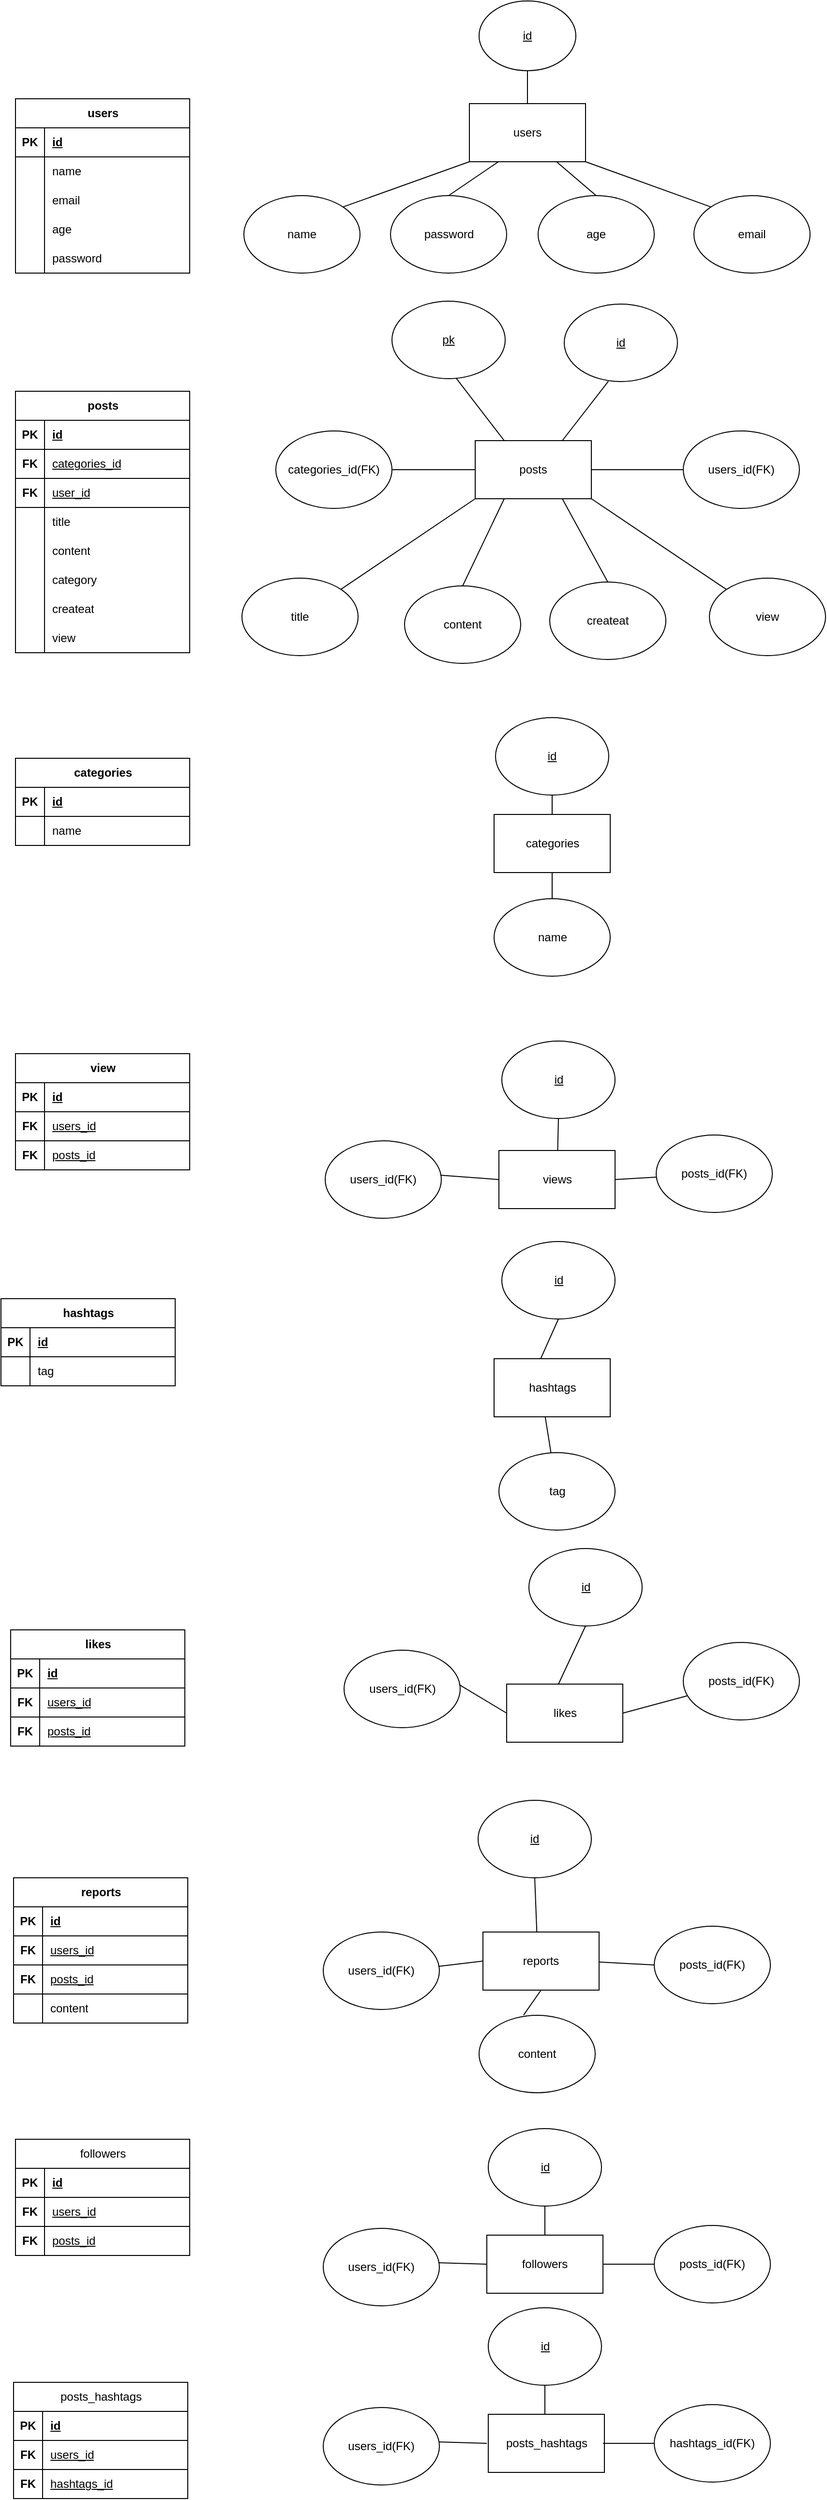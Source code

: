 <mxfile version="28.1.1">
  <diagram name="페이지-1" id="-lG8U1elhh2lPWjS3X7J">
    <mxGraphModel dx="3027" dy="1435" grid="1" gridSize="10" guides="1" tooltips="1" connect="1" arrows="1" fold="1" page="1" pageScale="1" pageWidth="827" pageHeight="1169" math="0" shadow="0">
      <root>
        <mxCell id="0" />
        <mxCell id="1" parent="0" />
        <mxCell id="ju6Y_BsM1qZ0WX_kS476-1" value="users" style="rounded=0;whiteSpace=wrap;html=1;" vertex="1" parent="1">
          <mxGeometry x="1034" y="426" width="120" height="60" as="geometry" />
        </mxCell>
        <mxCell id="ju6Y_BsM1qZ0WX_kS476-2" value="posts" style="rounded=0;whiteSpace=wrap;html=1;" vertex="1" parent="1">
          <mxGeometry x="1040" y="774" width="120" height="60" as="geometry" />
        </mxCell>
        <mxCell id="ju6Y_BsM1qZ0WX_kS476-3" value="categories" style="rounded=0;whiteSpace=wrap;html=1;" vertex="1" parent="1">
          <mxGeometry x="1059.5" y="1160" width="120" height="60" as="geometry" />
        </mxCell>
        <mxCell id="ju6Y_BsM1qZ0WX_kS476-4" value="followers" style="rounded=0;whiteSpace=wrap;html=1;" vertex="1" parent="1">
          <mxGeometry x="1052" y="2627" width="120" height="60" as="geometry" />
        </mxCell>
        <mxCell id="ju6Y_BsM1qZ0WX_kS476-5" value="reports" style="rounded=0;whiteSpace=wrap;html=1;" vertex="1" parent="1">
          <mxGeometry x="1048" y="2314" width="120" height="60" as="geometry" />
        </mxCell>
        <mxCell id="ju6Y_BsM1qZ0WX_kS476-6" value="likes" style="rounded=0;whiteSpace=wrap;html=1;" vertex="1" parent="1">
          <mxGeometry x="1072.5" y="2058" width="120" height="60" as="geometry" />
        </mxCell>
        <mxCell id="ju6Y_BsM1qZ0WX_kS476-7" value="hashtags" style="rounded=0;whiteSpace=wrap;html=1;" vertex="1" parent="1">
          <mxGeometry x="1059.5" y="1722" width="120" height="60" as="geometry" />
        </mxCell>
        <mxCell id="ju6Y_BsM1qZ0WX_kS476-8" value="views" style="rounded=0;whiteSpace=wrap;html=1;" vertex="1" parent="1">
          <mxGeometry x="1064.5" y="1507" width="120" height="60" as="geometry" />
        </mxCell>
        <mxCell id="ju6Y_BsM1qZ0WX_kS476-9" value="email" style="ellipse;whiteSpace=wrap;html=1;" vertex="1" parent="1">
          <mxGeometry x="1266" y="521" width="120" height="80" as="geometry" />
        </mxCell>
        <mxCell id="ju6Y_BsM1qZ0WX_kS476-10" value="password" style="ellipse;whiteSpace=wrap;html=1;" vertex="1" parent="1">
          <mxGeometry x="952.5" y="521" width="120" height="80" as="geometry" />
        </mxCell>
        <mxCell id="ju6Y_BsM1qZ0WX_kS476-11" value="name" style="ellipse;whiteSpace=wrap;html=1;" vertex="1" parent="1">
          <mxGeometry x="801" y="521" width="120" height="80" as="geometry" />
        </mxCell>
        <mxCell id="ju6Y_BsM1qZ0WX_kS476-12" value="age" style="ellipse;whiteSpace=wrap;html=1;" vertex="1" parent="1">
          <mxGeometry x="1105" y="521" width="120" height="80" as="geometry" />
        </mxCell>
        <mxCell id="ju6Y_BsM1qZ0WX_kS476-13" value="id" style="ellipse;whiteSpace=wrap;html=1;align=center;fontStyle=4;" vertex="1" parent="1">
          <mxGeometry x="1044" y="320" width="100" height="72" as="geometry" />
        </mxCell>
        <mxCell id="ju6Y_BsM1qZ0WX_kS476-14" value="" style="endArrow=none;html=1;rounded=0;fontSize=12;startSize=8;endSize=8;curved=1;exitX=0.5;exitY=1;exitDx=0;exitDy=0;entryX=0.5;entryY=0;entryDx=0;entryDy=0;" edge="1" parent="1" source="ju6Y_BsM1qZ0WX_kS476-13" target="ju6Y_BsM1qZ0WX_kS476-1">
          <mxGeometry relative="1" as="geometry">
            <mxPoint x="964" y="677" as="sourcePoint" />
            <mxPoint x="1124" y="677" as="targetPoint" />
          </mxGeometry>
        </mxCell>
        <mxCell id="ju6Y_BsM1qZ0WX_kS476-15" value="" style="endArrow=none;html=1;rounded=0;fontSize=12;startSize=8;endSize=8;curved=1;exitX=0.5;exitY=0;exitDx=0;exitDy=0;entryX=0.25;entryY=1;entryDx=0;entryDy=0;" edge="1" parent="1" source="ju6Y_BsM1qZ0WX_kS476-10" target="ju6Y_BsM1qZ0WX_kS476-1">
          <mxGeometry relative="1" as="geometry">
            <mxPoint x="946" y="662" as="sourcePoint" />
            <mxPoint x="989" y="632" as="targetPoint" />
          </mxGeometry>
        </mxCell>
        <mxCell id="ju6Y_BsM1qZ0WX_kS476-16" value="" style="endArrow=none;html=1;rounded=0;fontSize=12;startSize=8;endSize=8;curved=1;exitX=0.5;exitY=0;exitDx=0;exitDy=0;entryX=0.75;entryY=1;entryDx=0;entryDy=0;" edge="1" parent="1" source="ju6Y_BsM1qZ0WX_kS476-12" target="ju6Y_BsM1qZ0WX_kS476-1">
          <mxGeometry relative="1" as="geometry">
            <mxPoint x="1034" y="714" as="sourcePoint" />
            <mxPoint x="1044" y="662" as="targetPoint" />
          </mxGeometry>
        </mxCell>
        <mxCell id="ju6Y_BsM1qZ0WX_kS476-17" value="" style="endArrow=none;html=1;rounded=0;fontSize=12;startSize=8;endSize=8;curved=1;exitX=0;exitY=0;exitDx=0;exitDy=0;entryX=1;entryY=1;entryDx=0;entryDy=0;" edge="1" parent="1" source="ju6Y_BsM1qZ0WX_kS476-9" target="ju6Y_BsM1qZ0WX_kS476-1">
          <mxGeometry relative="1" as="geometry">
            <mxPoint x="1147" y="694" as="sourcePoint" />
            <mxPoint x="1096" y="662" as="targetPoint" />
          </mxGeometry>
        </mxCell>
        <mxCell id="ju6Y_BsM1qZ0WX_kS476-18" value="" style="endArrow=none;html=1;rounded=0;fontSize=12;startSize=8;endSize=8;curved=1;exitX=1;exitY=0;exitDx=0;exitDy=0;entryX=0;entryY=1;entryDx=0;entryDy=0;" edge="1" parent="1" source="ju6Y_BsM1qZ0WX_kS476-11" target="ju6Y_BsM1qZ0WX_kS476-1">
          <mxGeometry relative="1" as="geometry">
            <mxPoint x="1115" y="572" as="sourcePoint" />
            <mxPoint x="1012" y="498" as="targetPoint" />
          </mxGeometry>
        </mxCell>
        <mxCell id="ju6Y_BsM1qZ0WX_kS476-19" value="users" style="shape=table;startSize=30;container=1;collapsible=1;childLayout=tableLayout;fixedRows=1;rowLines=0;fontStyle=1;align=center;resizeLast=1;html=1;" vertex="1" parent="1">
          <mxGeometry x="565" y="421" width="180" height="180" as="geometry" />
        </mxCell>
        <mxCell id="ju6Y_BsM1qZ0WX_kS476-20" value="" style="shape=tableRow;horizontal=0;startSize=0;swimlaneHead=0;swimlaneBody=0;fillColor=none;collapsible=0;dropTarget=0;points=[[0,0.5],[1,0.5]];portConstraint=eastwest;top=0;left=0;right=0;bottom=1;" vertex="1" parent="ju6Y_BsM1qZ0WX_kS476-19">
          <mxGeometry y="30" width="180" height="30" as="geometry" />
        </mxCell>
        <mxCell id="ju6Y_BsM1qZ0WX_kS476-21" value="PK" style="shape=partialRectangle;connectable=0;fillColor=none;top=0;left=0;bottom=0;right=0;fontStyle=1;overflow=hidden;whiteSpace=wrap;html=1;" vertex="1" parent="ju6Y_BsM1qZ0WX_kS476-20">
          <mxGeometry width="30" height="30" as="geometry">
            <mxRectangle width="30" height="30" as="alternateBounds" />
          </mxGeometry>
        </mxCell>
        <mxCell id="ju6Y_BsM1qZ0WX_kS476-22" value="id" style="shape=partialRectangle;connectable=0;fillColor=none;top=0;left=0;bottom=0;right=0;align=left;spacingLeft=6;fontStyle=5;overflow=hidden;whiteSpace=wrap;html=1;" vertex="1" parent="ju6Y_BsM1qZ0WX_kS476-20">
          <mxGeometry x="30" width="150" height="30" as="geometry">
            <mxRectangle width="150" height="30" as="alternateBounds" />
          </mxGeometry>
        </mxCell>
        <mxCell id="ju6Y_BsM1qZ0WX_kS476-23" value="" style="shape=tableRow;horizontal=0;startSize=0;swimlaneHead=0;swimlaneBody=0;fillColor=none;collapsible=0;dropTarget=0;points=[[0,0.5],[1,0.5]];portConstraint=eastwest;top=0;left=0;right=0;bottom=0;" vertex="1" parent="ju6Y_BsM1qZ0WX_kS476-19">
          <mxGeometry y="60" width="180" height="30" as="geometry" />
        </mxCell>
        <mxCell id="ju6Y_BsM1qZ0WX_kS476-24" value="" style="shape=partialRectangle;connectable=0;fillColor=none;top=0;left=0;bottom=0;right=0;editable=1;overflow=hidden;whiteSpace=wrap;html=1;" vertex="1" parent="ju6Y_BsM1qZ0WX_kS476-23">
          <mxGeometry width="30" height="30" as="geometry">
            <mxRectangle width="30" height="30" as="alternateBounds" />
          </mxGeometry>
        </mxCell>
        <mxCell id="ju6Y_BsM1qZ0WX_kS476-25" value="name" style="shape=partialRectangle;connectable=0;fillColor=none;top=0;left=0;bottom=0;right=0;align=left;spacingLeft=6;overflow=hidden;whiteSpace=wrap;html=1;" vertex="1" parent="ju6Y_BsM1qZ0WX_kS476-23">
          <mxGeometry x="30" width="150" height="30" as="geometry">
            <mxRectangle width="150" height="30" as="alternateBounds" />
          </mxGeometry>
        </mxCell>
        <mxCell id="ju6Y_BsM1qZ0WX_kS476-26" value="" style="shape=tableRow;horizontal=0;startSize=0;swimlaneHead=0;swimlaneBody=0;fillColor=none;collapsible=0;dropTarget=0;points=[[0,0.5],[1,0.5]];portConstraint=eastwest;top=0;left=0;right=0;bottom=0;" vertex="1" parent="ju6Y_BsM1qZ0WX_kS476-19">
          <mxGeometry y="90" width="180" height="30" as="geometry" />
        </mxCell>
        <mxCell id="ju6Y_BsM1qZ0WX_kS476-27" value="" style="shape=partialRectangle;connectable=0;fillColor=none;top=0;left=0;bottom=0;right=0;editable=1;overflow=hidden;whiteSpace=wrap;html=1;" vertex="1" parent="ju6Y_BsM1qZ0WX_kS476-26">
          <mxGeometry width="30" height="30" as="geometry">
            <mxRectangle width="30" height="30" as="alternateBounds" />
          </mxGeometry>
        </mxCell>
        <mxCell id="ju6Y_BsM1qZ0WX_kS476-28" value="email" style="shape=partialRectangle;connectable=0;fillColor=none;top=0;left=0;bottom=0;right=0;align=left;spacingLeft=6;overflow=hidden;whiteSpace=wrap;html=1;" vertex="1" parent="ju6Y_BsM1qZ0WX_kS476-26">
          <mxGeometry x="30" width="150" height="30" as="geometry">
            <mxRectangle width="150" height="30" as="alternateBounds" />
          </mxGeometry>
        </mxCell>
        <mxCell id="ju6Y_BsM1qZ0WX_kS476-29" value="" style="shape=tableRow;horizontal=0;startSize=0;swimlaneHead=0;swimlaneBody=0;fillColor=none;collapsible=0;dropTarget=0;points=[[0,0.5],[1,0.5]];portConstraint=eastwest;top=0;left=0;right=0;bottom=0;" vertex="1" parent="ju6Y_BsM1qZ0WX_kS476-19">
          <mxGeometry y="120" width="180" height="30" as="geometry" />
        </mxCell>
        <mxCell id="ju6Y_BsM1qZ0WX_kS476-30" value="" style="shape=partialRectangle;connectable=0;fillColor=none;top=0;left=0;bottom=0;right=0;editable=1;overflow=hidden;whiteSpace=wrap;html=1;" vertex="1" parent="ju6Y_BsM1qZ0WX_kS476-29">
          <mxGeometry width="30" height="30" as="geometry">
            <mxRectangle width="30" height="30" as="alternateBounds" />
          </mxGeometry>
        </mxCell>
        <mxCell id="ju6Y_BsM1qZ0WX_kS476-31" value="age" style="shape=partialRectangle;connectable=0;fillColor=none;top=0;left=0;bottom=0;right=0;align=left;spacingLeft=6;overflow=hidden;whiteSpace=wrap;html=1;" vertex="1" parent="ju6Y_BsM1qZ0WX_kS476-29">
          <mxGeometry x="30" width="150" height="30" as="geometry">
            <mxRectangle width="150" height="30" as="alternateBounds" />
          </mxGeometry>
        </mxCell>
        <mxCell id="ju6Y_BsM1qZ0WX_kS476-32" value="" style="shape=tableRow;horizontal=0;startSize=0;swimlaneHead=0;swimlaneBody=0;fillColor=none;collapsible=0;dropTarget=0;points=[[0,0.5],[1,0.5]];portConstraint=eastwest;top=0;left=0;right=0;bottom=0;" vertex="1" parent="ju6Y_BsM1qZ0WX_kS476-19">
          <mxGeometry y="150" width="180" height="30" as="geometry" />
        </mxCell>
        <mxCell id="ju6Y_BsM1qZ0WX_kS476-33" value="" style="shape=partialRectangle;connectable=0;fillColor=none;top=0;left=0;bottom=0;right=0;editable=1;overflow=hidden;whiteSpace=wrap;html=1;" vertex="1" parent="ju6Y_BsM1qZ0WX_kS476-32">
          <mxGeometry width="30" height="30" as="geometry">
            <mxRectangle width="30" height="30" as="alternateBounds" />
          </mxGeometry>
        </mxCell>
        <mxCell id="ju6Y_BsM1qZ0WX_kS476-34" value="password" style="shape=partialRectangle;connectable=0;fillColor=none;top=0;left=0;bottom=0;right=0;align=left;spacingLeft=6;overflow=hidden;whiteSpace=wrap;html=1;" vertex="1" parent="ju6Y_BsM1qZ0WX_kS476-32">
          <mxGeometry x="30" width="150" height="30" as="geometry">
            <mxRectangle width="150" height="30" as="alternateBounds" />
          </mxGeometry>
        </mxCell>
        <mxCell id="ju6Y_BsM1qZ0WX_kS476-35" value="categories_id(FK)" style="ellipse;whiteSpace=wrap;html=1;" vertex="1" parent="1">
          <mxGeometry x="834" y="764" width="120" height="80" as="geometry" />
        </mxCell>
        <mxCell id="ju6Y_BsM1qZ0WX_kS476-36" value="users_id(FK)" style="ellipse;whiteSpace=wrap;html=1;" vertex="1" parent="1">
          <mxGeometry x="1255" y="764" width="120" height="80" as="geometry" />
        </mxCell>
        <mxCell id="ju6Y_BsM1qZ0WX_kS476-37" value="view" style="ellipse;whiteSpace=wrap;html=1;" vertex="1" parent="1">
          <mxGeometry x="1282" y="916" width="120" height="80" as="geometry" />
        </mxCell>
        <mxCell id="ju6Y_BsM1qZ0WX_kS476-38" value="createat" style="ellipse;whiteSpace=wrap;html=1;" vertex="1" parent="1">
          <mxGeometry x="1117" y="920" width="120" height="80" as="geometry" />
        </mxCell>
        <mxCell id="ju6Y_BsM1qZ0WX_kS476-39" value="content" style="ellipse;whiteSpace=wrap;html=1;" vertex="1" parent="1">
          <mxGeometry x="967" y="924" width="120" height="80" as="geometry" />
        </mxCell>
        <mxCell id="ju6Y_BsM1qZ0WX_kS476-40" value="title" style="ellipse;whiteSpace=wrap;html=1;" vertex="1" parent="1">
          <mxGeometry x="799" y="916" width="120" height="80" as="geometry" />
        </mxCell>
        <mxCell id="ju6Y_BsM1qZ0WX_kS476-41" value="id" style="ellipse;whiteSpace=wrap;html=1;align=center;fontStyle=4;" vertex="1" parent="1">
          <mxGeometry x="1132" y="633" width="117" height="80" as="geometry" />
        </mxCell>
        <mxCell id="ju6Y_BsM1qZ0WX_kS476-42" value="pk" style="ellipse;whiteSpace=wrap;html=1;align=center;fontStyle=4;" vertex="1" parent="1">
          <mxGeometry x="954" y="630" width="117" height="80" as="geometry" />
        </mxCell>
        <mxCell id="ju6Y_BsM1qZ0WX_kS476-43" value="" style="endArrow=none;html=1;rounded=0;fontSize=12;startSize=8;endSize=8;curved=1;exitX=0.25;exitY=0;exitDx=0;exitDy=0;entryX=0.567;entryY=0.994;entryDx=0;entryDy=0;entryPerimeter=0;" edge="1" parent="1" source="ju6Y_BsM1qZ0WX_kS476-2" target="ju6Y_BsM1qZ0WX_kS476-42">
          <mxGeometry relative="1" as="geometry">
            <mxPoint x="892" y="774" as="sourcePoint" />
            <mxPoint x="1067" y="739" as="targetPoint" />
          </mxGeometry>
        </mxCell>
        <mxCell id="ju6Y_BsM1qZ0WX_kS476-44" value="" style="endArrow=none;html=1;rounded=0;fontSize=12;startSize=8;endSize=8;curved=1;exitX=0.75;exitY=0;exitDx=0;exitDy=0;entryX=0.389;entryY=0.998;entryDx=0;entryDy=0;entryPerimeter=0;" edge="1" parent="1" source="ju6Y_BsM1qZ0WX_kS476-2" target="ju6Y_BsM1qZ0WX_kS476-41">
          <mxGeometry relative="1" as="geometry">
            <mxPoint x="1080" y="784" as="sourcePoint" />
            <mxPoint x="957" y="729" as="targetPoint" />
          </mxGeometry>
        </mxCell>
        <mxCell id="ju6Y_BsM1qZ0WX_kS476-45" value="" style="endArrow=none;html=1;rounded=0;fontSize=12;startSize=8;endSize=8;curved=1;exitX=0;exitY=0.5;exitDx=0;exitDy=0;entryX=1;entryY=0.5;entryDx=0;entryDy=0;" edge="1" parent="1" source="ju6Y_BsM1qZ0WX_kS476-2" target="ju6Y_BsM1qZ0WX_kS476-35">
          <mxGeometry relative="1" as="geometry">
            <mxPoint x="1080" y="784" as="sourcePoint" />
            <mxPoint x="1030" y="720" as="targetPoint" />
          </mxGeometry>
        </mxCell>
        <mxCell id="ju6Y_BsM1qZ0WX_kS476-46" value="" style="endArrow=none;html=1;rounded=0;fontSize=12;startSize=8;endSize=8;curved=1;exitX=0;exitY=0.5;exitDx=0;exitDy=0;entryX=1;entryY=0.5;entryDx=0;entryDy=0;" edge="1" parent="1" source="ju6Y_BsM1qZ0WX_kS476-36" target="ju6Y_BsM1qZ0WX_kS476-2">
          <mxGeometry relative="1" as="geometry">
            <mxPoint x="1050" y="814" as="sourcePoint" />
            <mxPoint x="964" y="819" as="targetPoint" />
          </mxGeometry>
        </mxCell>
        <mxCell id="ju6Y_BsM1qZ0WX_kS476-47" value="" style="endArrow=none;html=1;rounded=0;fontSize=12;startSize=8;endSize=8;curved=1;exitX=0;exitY=0;exitDx=0;exitDy=0;entryX=1;entryY=1;entryDx=0;entryDy=0;" edge="1" parent="1" source="ju6Y_BsM1qZ0WX_kS476-37" target="ju6Y_BsM1qZ0WX_kS476-2">
          <mxGeometry relative="1" as="geometry">
            <mxPoint x="1243" y="869" as="sourcePoint" />
            <mxPoint x="1148" y="869" as="targetPoint" />
          </mxGeometry>
        </mxCell>
        <mxCell id="ju6Y_BsM1qZ0WX_kS476-48" value="" style="endArrow=none;html=1;rounded=0;fontSize=12;startSize=8;endSize=8;curved=1;exitX=0.5;exitY=0;exitDx=0;exitDy=0;entryX=0.75;entryY=1;entryDx=0;entryDy=0;" edge="1" parent="1" source="ju6Y_BsM1qZ0WX_kS476-38" target="ju6Y_BsM1qZ0WX_kS476-2">
          <mxGeometry relative="1" as="geometry">
            <mxPoint x="1226" y="931" as="sourcePoint" />
            <mxPoint x="1100" y="838" as="targetPoint" />
          </mxGeometry>
        </mxCell>
        <mxCell id="ju6Y_BsM1qZ0WX_kS476-49" value="" style="endArrow=none;html=1;rounded=0;fontSize=12;startSize=8;endSize=8;curved=1;exitX=0.5;exitY=0;exitDx=0;exitDy=0;entryX=0.25;entryY=1;entryDx=0;entryDy=0;" edge="1" parent="1" source="ju6Y_BsM1qZ0WX_kS476-39" target="ju6Y_BsM1qZ0WX_kS476-2">
          <mxGeometry relative="1" as="geometry">
            <mxPoint x="1058" y="943" as="sourcePoint" />
            <mxPoint x="1064" y="863" as="targetPoint" />
          </mxGeometry>
        </mxCell>
        <mxCell id="ju6Y_BsM1qZ0WX_kS476-50" value="" style="endArrow=none;html=1;rounded=0;fontSize=12;startSize=8;endSize=8;curved=1;entryX=0;entryY=1;entryDx=0;entryDy=0;" edge="1" parent="1" source="ju6Y_BsM1qZ0WX_kS476-40" target="ju6Y_BsM1qZ0WX_kS476-2">
          <mxGeometry relative="1" as="geometry">
            <mxPoint x="922" y="936" as="sourcePoint" />
            <mxPoint x="1004" y="837" as="targetPoint" />
          </mxGeometry>
        </mxCell>
        <mxCell id="ju6Y_BsM1qZ0WX_kS476-51" value="posts" style="shape=table;startSize=30;container=1;collapsible=1;childLayout=tableLayout;fixedRows=1;rowLines=0;fontStyle=1;align=center;resizeLast=1;html=1;" vertex="1" parent="1">
          <mxGeometry x="565" y="723" width="180" height="270" as="geometry" />
        </mxCell>
        <mxCell id="ju6Y_BsM1qZ0WX_kS476-52" value="" style="shape=tableRow;horizontal=0;startSize=0;swimlaneHead=0;swimlaneBody=0;fillColor=none;collapsible=0;dropTarget=0;points=[[0,0.5],[1,0.5]];portConstraint=eastwest;top=0;left=0;right=0;bottom=1;" vertex="1" parent="ju6Y_BsM1qZ0WX_kS476-51">
          <mxGeometry y="30" width="180" height="30" as="geometry" />
        </mxCell>
        <mxCell id="ju6Y_BsM1qZ0WX_kS476-53" value="PK" style="shape=partialRectangle;connectable=0;fillColor=none;top=0;left=0;bottom=0;right=0;fontStyle=1;overflow=hidden;whiteSpace=wrap;html=1;" vertex="1" parent="ju6Y_BsM1qZ0WX_kS476-52">
          <mxGeometry width="30" height="30" as="geometry">
            <mxRectangle width="30" height="30" as="alternateBounds" />
          </mxGeometry>
        </mxCell>
        <mxCell id="ju6Y_BsM1qZ0WX_kS476-54" value="id" style="shape=partialRectangle;connectable=0;fillColor=none;top=0;left=0;bottom=0;right=0;align=left;spacingLeft=6;fontStyle=5;overflow=hidden;whiteSpace=wrap;html=1;" vertex="1" parent="ju6Y_BsM1qZ0WX_kS476-52">
          <mxGeometry x="30" width="150" height="30" as="geometry">
            <mxRectangle width="150" height="30" as="alternateBounds" />
          </mxGeometry>
        </mxCell>
        <mxCell id="ju6Y_BsM1qZ0WX_kS476-55" value="" style="shape=tableRow;horizontal=0;startSize=0;swimlaneHead=0;swimlaneBody=0;fillColor=none;collapsible=0;dropTarget=0;points=[[0,0.5],[1,0.5]];portConstraint=eastwest;top=0;left=0;right=0;bottom=1;" vertex="1" parent="ju6Y_BsM1qZ0WX_kS476-51">
          <mxGeometry y="60" width="180" height="30" as="geometry" />
        </mxCell>
        <mxCell id="ju6Y_BsM1qZ0WX_kS476-56" value="FK" style="shape=partialRectangle;connectable=0;fillColor=none;top=0;left=0;bottom=0;right=0;fontStyle=1;overflow=hidden;whiteSpace=wrap;html=1;" vertex="1" parent="ju6Y_BsM1qZ0WX_kS476-55">
          <mxGeometry width="30" height="30" as="geometry">
            <mxRectangle width="30" height="30" as="alternateBounds" />
          </mxGeometry>
        </mxCell>
        <mxCell id="ju6Y_BsM1qZ0WX_kS476-57" value="&lt;span style=&quot;font-weight: 400;&quot;&gt;categories_id&lt;/span&gt;" style="shape=partialRectangle;connectable=0;fillColor=none;top=0;left=0;bottom=0;right=0;align=left;spacingLeft=6;fontStyle=5;overflow=hidden;whiteSpace=wrap;html=1;" vertex="1" parent="ju6Y_BsM1qZ0WX_kS476-55">
          <mxGeometry x="30" width="150" height="30" as="geometry">
            <mxRectangle width="150" height="30" as="alternateBounds" />
          </mxGeometry>
        </mxCell>
        <mxCell id="ju6Y_BsM1qZ0WX_kS476-58" value="" style="shape=tableRow;horizontal=0;startSize=0;swimlaneHead=0;swimlaneBody=0;fillColor=none;collapsible=0;dropTarget=0;points=[[0,0.5],[1,0.5]];portConstraint=eastwest;top=0;left=0;right=0;bottom=1;" vertex="1" parent="ju6Y_BsM1qZ0WX_kS476-51">
          <mxGeometry y="90" width="180" height="30" as="geometry" />
        </mxCell>
        <mxCell id="ju6Y_BsM1qZ0WX_kS476-59" value="FK" style="shape=partialRectangle;connectable=0;fillColor=none;top=0;left=0;bottom=0;right=0;fontStyle=1;overflow=hidden;whiteSpace=wrap;html=1;" vertex="1" parent="ju6Y_BsM1qZ0WX_kS476-58">
          <mxGeometry width="30" height="30" as="geometry">
            <mxRectangle width="30" height="30" as="alternateBounds" />
          </mxGeometry>
        </mxCell>
        <mxCell id="ju6Y_BsM1qZ0WX_kS476-60" value="&lt;span style=&quot;font-weight: 400;&quot;&gt;user_id&lt;/span&gt;" style="shape=partialRectangle;connectable=0;fillColor=none;top=0;left=0;bottom=0;right=0;align=left;spacingLeft=6;fontStyle=5;overflow=hidden;whiteSpace=wrap;html=1;" vertex="1" parent="ju6Y_BsM1qZ0WX_kS476-58">
          <mxGeometry x="30" width="150" height="30" as="geometry">
            <mxRectangle width="150" height="30" as="alternateBounds" />
          </mxGeometry>
        </mxCell>
        <mxCell id="ju6Y_BsM1qZ0WX_kS476-61" value="" style="shape=tableRow;horizontal=0;startSize=0;swimlaneHead=0;swimlaneBody=0;fillColor=none;collapsible=0;dropTarget=0;points=[[0,0.5],[1,0.5]];portConstraint=eastwest;top=0;left=0;right=0;bottom=0;" vertex="1" parent="ju6Y_BsM1qZ0WX_kS476-51">
          <mxGeometry y="120" width="180" height="30" as="geometry" />
        </mxCell>
        <mxCell id="ju6Y_BsM1qZ0WX_kS476-62" value="" style="shape=partialRectangle;connectable=0;fillColor=none;top=0;left=0;bottom=0;right=0;editable=1;overflow=hidden;whiteSpace=wrap;html=1;" vertex="1" parent="ju6Y_BsM1qZ0WX_kS476-61">
          <mxGeometry width="30" height="30" as="geometry">
            <mxRectangle width="30" height="30" as="alternateBounds" />
          </mxGeometry>
        </mxCell>
        <mxCell id="ju6Y_BsM1qZ0WX_kS476-63" value="title" style="shape=partialRectangle;connectable=0;fillColor=none;top=0;left=0;bottom=0;right=0;align=left;spacingLeft=6;overflow=hidden;whiteSpace=wrap;html=1;" vertex="1" parent="ju6Y_BsM1qZ0WX_kS476-61">
          <mxGeometry x="30" width="150" height="30" as="geometry">
            <mxRectangle width="150" height="30" as="alternateBounds" />
          </mxGeometry>
        </mxCell>
        <mxCell id="ju6Y_BsM1qZ0WX_kS476-64" value="" style="shape=tableRow;horizontal=0;startSize=0;swimlaneHead=0;swimlaneBody=0;fillColor=none;collapsible=0;dropTarget=0;points=[[0,0.5],[1,0.5]];portConstraint=eastwest;top=0;left=0;right=0;bottom=0;" vertex="1" parent="ju6Y_BsM1qZ0WX_kS476-51">
          <mxGeometry y="150" width="180" height="30" as="geometry" />
        </mxCell>
        <mxCell id="ju6Y_BsM1qZ0WX_kS476-65" value="" style="shape=partialRectangle;connectable=0;fillColor=none;top=0;left=0;bottom=0;right=0;editable=1;overflow=hidden;whiteSpace=wrap;html=1;" vertex="1" parent="ju6Y_BsM1qZ0WX_kS476-64">
          <mxGeometry width="30" height="30" as="geometry">
            <mxRectangle width="30" height="30" as="alternateBounds" />
          </mxGeometry>
        </mxCell>
        <mxCell id="ju6Y_BsM1qZ0WX_kS476-66" value="content" style="shape=partialRectangle;connectable=0;fillColor=none;top=0;left=0;bottom=0;right=0;align=left;spacingLeft=6;overflow=hidden;whiteSpace=wrap;html=1;" vertex="1" parent="ju6Y_BsM1qZ0WX_kS476-64">
          <mxGeometry x="30" width="150" height="30" as="geometry">
            <mxRectangle width="150" height="30" as="alternateBounds" />
          </mxGeometry>
        </mxCell>
        <mxCell id="ju6Y_BsM1qZ0WX_kS476-67" value="" style="shape=tableRow;horizontal=0;startSize=0;swimlaneHead=0;swimlaneBody=0;fillColor=none;collapsible=0;dropTarget=0;points=[[0,0.5],[1,0.5]];portConstraint=eastwest;top=0;left=0;right=0;bottom=0;" vertex="1" parent="ju6Y_BsM1qZ0WX_kS476-51">
          <mxGeometry y="180" width="180" height="30" as="geometry" />
        </mxCell>
        <mxCell id="ju6Y_BsM1qZ0WX_kS476-68" value="" style="shape=partialRectangle;connectable=0;fillColor=none;top=0;left=0;bottom=0;right=0;editable=1;overflow=hidden;whiteSpace=wrap;html=1;" vertex="1" parent="ju6Y_BsM1qZ0WX_kS476-67">
          <mxGeometry width="30" height="30" as="geometry">
            <mxRectangle width="30" height="30" as="alternateBounds" />
          </mxGeometry>
        </mxCell>
        <mxCell id="ju6Y_BsM1qZ0WX_kS476-69" value="category" style="shape=partialRectangle;connectable=0;fillColor=none;top=0;left=0;bottom=0;right=0;align=left;spacingLeft=6;overflow=hidden;whiteSpace=wrap;html=1;" vertex="1" parent="ju6Y_BsM1qZ0WX_kS476-67">
          <mxGeometry x="30" width="150" height="30" as="geometry">
            <mxRectangle width="150" height="30" as="alternateBounds" />
          </mxGeometry>
        </mxCell>
        <mxCell id="ju6Y_BsM1qZ0WX_kS476-70" value="" style="shape=tableRow;horizontal=0;startSize=0;swimlaneHead=0;swimlaneBody=0;fillColor=none;collapsible=0;dropTarget=0;points=[[0,0.5],[1,0.5]];portConstraint=eastwest;top=0;left=0;right=0;bottom=0;" vertex="1" parent="ju6Y_BsM1qZ0WX_kS476-51">
          <mxGeometry y="210" width="180" height="30" as="geometry" />
        </mxCell>
        <mxCell id="ju6Y_BsM1qZ0WX_kS476-71" value="" style="shape=partialRectangle;connectable=0;fillColor=none;top=0;left=0;bottom=0;right=0;editable=1;overflow=hidden;whiteSpace=wrap;html=1;" vertex="1" parent="ju6Y_BsM1qZ0WX_kS476-70">
          <mxGeometry width="30" height="30" as="geometry">
            <mxRectangle width="30" height="30" as="alternateBounds" />
          </mxGeometry>
        </mxCell>
        <mxCell id="ju6Y_BsM1qZ0WX_kS476-72" value="createat" style="shape=partialRectangle;connectable=0;fillColor=none;top=0;left=0;bottom=0;right=0;align=left;spacingLeft=6;overflow=hidden;whiteSpace=wrap;html=1;" vertex="1" parent="ju6Y_BsM1qZ0WX_kS476-70">
          <mxGeometry x="30" width="150" height="30" as="geometry">
            <mxRectangle width="150" height="30" as="alternateBounds" />
          </mxGeometry>
        </mxCell>
        <mxCell id="ju6Y_BsM1qZ0WX_kS476-73" value="" style="shape=tableRow;horizontal=0;startSize=0;swimlaneHead=0;swimlaneBody=0;fillColor=none;collapsible=0;dropTarget=0;points=[[0,0.5],[1,0.5]];portConstraint=eastwest;top=0;left=0;right=0;bottom=0;" vertex="1" parent="ju6Y_BsM1qZ0WX_kS476-51">
          <mxGeometry y="240" width="180" height="30" as="geometry" />
        </mxCell>
        <mxCell id="ju6Y_BsM1qZ0WX_kS476-74" value="" style="shape=partialRectangle;connectable=0;fillColor=none;top=0;left=0;bottom=0;right=0;editable=1;overflow=hidden;whiteSpace=wrap;html=1;" vertex="1" parent="ju6Y_BsM1qZ0WX_kS476-73">
          <mxGeometry width="30" height="30" as="geometry">
            <mxRectangle width="30" height="30" as="alternateBounds" />
          </mxGeometry>
        </mxCell>
        <mxCell id="ju6Y_BsM1qZ0WX_kS476-75" value="view" style="shape=partialRectangle;connectable=0;fillColor=none;top=0;left=0;bottom=0;right=0;align=left;spacingLeft=6;overflow=hidden;whiteSpace=wrap;html=1;" vertex="1" parent="ju6Y_BsM1qZ0WX_kS476-73">
          <mxGeometry x="30" width="150" height="30" as="geometry">
            <mxRectangle width="150" height="30" as="alternateBounds" />
          </mxGeometry>
        </mxCell>
        <mxCell id="ju6Y_BsM1qZ0WX_kS476-76" value="&lt;span style=&quot;text-align: left;&quot;&gt;name&lt;/span&gt;" style="ellipse;whiteSpace=wrap;html=1;" vertex="1" parent="1">
          <mxGeometry x="1059.5" y="1247" width="120" height="80" as="geometry" />
        </mxCell>
        <mxCell id="ju6Y_BsM1qZ0WX_kS476-77" value="id" style="ellipse;whiteSpace=wrap;html=1;align=center;fontStyle=4;" vertex="1" parent="1">
          <mxGeometry x="1061" y="1060" width="117" height="80" as="geometry" />
        </mxCell>
        <mxCell id="ju6Y_BsM1qZ0WX_kS476-78" value="" style="endArrow=none;html=1;rounded=0;fontSize=12;startSize=8;endSize=8;curved=1;exitX=0.5;exitY=0;exitDx=0;exitDy=0;entryX=0.5;entryY=1;entryDx=0;entryDy=0;" edge="1" parent="1" source="ju6Y_BsM1qZ0WX_kS476-3" target="ju6Y_BsM1qZ0WX_kS476-77">
          <mxGeometry relative="1" as="geometry">
            <mxPoint x="958" y="1206" as="sourcePoint" />
            <mxPoint x="1001" y="1116" as="targetPoint" />
          </mxGeometry>
        </mxCell>
        <mxCell id="ju6Y_BsM1qZ0WX_kS476-79" value="" style="endArrow=none;html=1;rounded=0;fontSize=12;startSize=8;endSize=8;curved=1;entryX=0.5;entryY=1;entryDx=0;entryDy=0;" edge="1" parent="1" source="ju6Y_BsM1qZ0WX_kS476-76" target="ju6Y_BsM1qZ0WX_kS476-3">
          <mxGeometry relative="1" as="geometry">
            <mxPoint x="1131" y="1212" as="sourcePoint" />
            <mxPoint x="1169" y="1159" as="targetPoint" />
          </mxGeometry>
        </mxCell>
        <mxCell id="ju6Y_BsM1qZ0WX_kS476-80" value="categories" style="shape=table;startSize=30;container=1;collapsible=1;childLayout=tableLayout;fixedRows=1;rowLines=0;fontStyle=1;align=center;resizeLast=1;html=1;" vertex="1" parent="1">
          <mxGeometry x="565" y="1102" width="180" height="90" as="geometry" />
        </mxCell>
        <mxCell id="ju6Y_BsM1qZ0WX_kS476-81" value="" style="shape=tableRow;horizontal=0;startSize=0;swimlaneHead=0;swimlaneBody=0;fillColor=none;collapsible=0;dropTarget=0;points=[[0,0.5],[1,0.5]];portConstraint=eastwest;top=0;left=0;right=0;bottom=1;" vertex="1" parent="ju6Y_BsM1qZ0WX_kS476-80">
          <mxGeometry y="30" width="180" height="30" as="geometry" />
        </mxCell>
        <mxCell id="ju6Y_BsM1qZ0WX_kS476-82" value="PK" style="shape=partialRectangle;connectable=0;fillColor=none;top=0;left=0;bottom=0;right=0;fontStyle=1;overflow=hidden;whiteSpace=wrap;html=1;" vertex="1" parent="ju6Y_BsM1qZ0WX_kS476-81">
          <mxGeometry width="30" height="30" as="geometry">
            <mxRectangle width="30" height="30" as="alternateBounds" />
          </mxGeometry>
        </mxCell>
        <mxCell id="ju6Y_BsM1qZ0WX_kS476-83" value="id" style="shape=partialRectangle;connectable=0;fillColor=none;top=0;left=0;bottom=0;right=0;align=left;spacingLeft=6;fontStyle=5;overflow=hidden;whiteSpace=wrap;html=1;" vertex="1" parent="ju6Y_BsM1qZ0WX_kS476-81">
          <mxGeometry x="30" width="150" height="30" as="geometry">
            <mxRectangle width="150" height="30" as="alternateBounds" />
          </mxGeometry>
        </mxCell>
        <mxCell id="ju6Y_BsM1qZ0WX_kS476-84" value="" style="shape=tableRow;horizontal=0;startSize=0;swimlaneHead=0;swimlaneBody=0;fillColor=none;collapsible=0;dropTarget=0;points=[[0,0.5],[1,0.5]];portConstraint=eastwest;top=0;left=0;right=0;bottom=0;" vertex="1" parent="ju6Y_BsM1qZ0WX_kS476-80">
          <mxGeometry y="60" width="180" height="30" as="geometry" />
        </mxCell>
        <mxCell id="ju6Y_BsM1qZ0WX_kS476-85" value="" style="shape=partialRectangle;connectable=0;fillColor=none;top=0;left=0;bottom=0;right=0;editable=1;overflow=hidden;whiteSpace=wrap;html=1;" vertex="1" parent="ju6Y_BsM1qZ0WX_kS476-84">
          <mxGeometry width="30" height="30" as="geometry">
            <mxRectangle width="30" height="30" as="alternateBounds" />
          </mxGeometry>
        </mxCell>
        <mxCell id="ju6Y_BsM1qZ0WX_kS476-86" value="name" style="shape=partialRectangle;connectable=0;fillColor=none;top=0;left=0;bottom=0;right=0;align=left;spacingLeft=6;overflow=hidden;whiteSpace=wrap;html=1;" vertex="1" parent="ju6Y_BsM1qZ0WX_kS476-84">
          <mxGeometry x="30" width="150" height="30" as="geometry">
            <mxRectangle width="150" height="30" as="alternateBounds" />
          </mxGeometry>
        </mxCell>
        <mxCell id="ju6Y_BsM1qZ0WX_kS476-87" value="users_id(FK)" style="ellipse;whiteSpace=wrap;html=1;" vertex="1" parent="1">
          <mxGeometry x="885" y="1497" width="120" height="80" as="geometry" />
        </mxCell>
        <mxCell id="ju6Y_BsM1qZ0WX_kS476-88" value="posts_id(FK)" style="ellipse;whiteSpace=wrap;html=1;" vertex="1" parent="1">
          <mxGeometry x="1227" y="1491" width="120" height="80" as="geometry" />
        </mxCell>
        <mxCell id="ju6Y_BsM1qZ0WX_kS476-89" value="" style="endArrow=none;html=1;rounded=0;fontSize=12;startSize=8;endSize=8;curved=1;entryX=0;entryY=0.5;entryDx=0;entryDy=0;exitX=0.991;exitY=0.444;exitDx=0;exitDy=0;exitPerimeter=0;" edge="1" parent="1" source="ju6Y_BsM1qZ0WX_kS476-87" target="ju6Y_BsM1qZ0WX_kS476-8">
          <mxGeometry relative="1" as="geometry">
            <mxPoint x="1132" y="1315" as="sourcePoint" />
            <mxPoint x="1132" y="1288" as="targetPoint" />
          </mxGeometry>
        </mxCell>
        <mxCell id="ju6Y_BsM1qZ0WX_kS476-90" value="" style="endArrow=none;html=1;rounded=0;fontSize=12;startSize=8;endSize=8;curved=1;exitX=1;exitY=0.5;exitDx=0;exitDy=0;" edge="1" parent="1" source="ju6Y_BsM1qZ0WX_kS476-8" target="ju6Y_BsM1qZ0WX_kS476-88">
          <mxGeometry relative="1" as="geometry">
            <mxPoint x="1195" y="1566" as="sourcePoint" />
            <mxPoint x="1257" y="1566" as="targetPoint" />
          </mxGeometry>
        </mxCell>
        <mxCell id="ju6Y_BsM1qZ0WX_kS476-91" value="id" style="ellipse;whiteSpace=wrap;html=1;align=center;fontStyle=4;" vertex="1" parent="1">
          <mxGeometry x="1067.5" y="1394" width="117" height="80" as="geometry" />
        </mxCell>
        <mxCell id="ju6Y_BsM1qZ0WX_kS476-92" value="" style="endArrow=none;html=1;rounded=0;fontSize=12;startSize=8;endSize=8;curved=1;entryX=0.5;entryY=1;entryDx=0;entryDy=0;" edge="1" parent="1" source="ju6Y_BsM1qZ0WX_kS476-8" target="ju6Y_BsM1qZ0WX_kS476-91">
          <mxGeometry relative="1" as="geometry">
            <mxPoint x="1132" y="1228" as="sourcePoint" />
            <mxPoint x="1132" y="1208" as="targetPoint" />
          </mxGeometry>
        </mxCell>
        <mxCell id="ju6Y_BsM1qZ0WX_kS476-93" value="view" style="shape=table;startSize=30;container=1;collapsible=1;childLayout=tableLayout;fixedRows=1;rowLines=0;fontStyle=1;align=center;resizeLast=1;html=1;" vertex="1" parent="1">
          <mxGeometry x="565" y="1407" width="180" height="120" as="geometry" />
        </mxCell>
        <mxCell id="ju6Y_BsM1qZ0WX_kS476-94" value="" style="shape=tableRow;horizontal=0;startSize=0;swimlaneHead=0;swimlaneBody=0;fillColor=none;collapsible=0;dropTarget=0;points=[[0,0.5],[1,0.5]];portConstraint=eastwest;top=0;left=0;right=0;bottom=1;" vertex="1" parent="ju6Y_BsM1qZ0WX_kS476-93">
          <mxGeometry y="30" width="180" height="30" as="geometry" />
        </mxCell>
        <mxCell id="ju6Y_BsM1qZ0WX_kS476-95" value="PK" style="shape=partialRectangle;connectable=0;fillColor=none;top=0;left=0;bottom=0;right=0;fontStyle=1;overflow=hidden;whiteSpace=wrap;html=1;" vertex="1" parent="ju6Y_BsM1qZ0WX_kS476-94">
          <mxGeometry width="30" height="30" as="geometry">
            <mxRectangle width="30" height="30" as="alternateBounds" />
          </mxGeometry>
        </mxCell>
        <mxCell id="ju6Y_BsM1qZ0WX_kS476-96" value="id" style="shape=partialRectangle;connectable=0;fillColor=none;top=0;left=0;bottom=0;right=0;align=left;spacingLeft=6;fontStyle=5;overflow=hidden;whiteSpace=wrap;html=1;" vertex="1" parent="ju6Y_BsM1qZ0WX_kS476-94">
          <mxGeometry x="30" width="150" height="30" as="geometry">
            <mxRectangle width="150" height="30" as="alternateBounds" />
          </mxGeometry>
        </mxCell>
        <mxCell id="ju6Y_BsM1qZ0WX_kS476-97" value="" style="shape=tableRow;horizontal=0;startSize=0;swimlaneHead=0;swimlaneBody=0;fillColor=none;collapsible=0;dropTarget=0;points=[[0,0.5],[1,0.5]];portConstraint=eastwest;top=0;left=0;right=0;bottom=1;" vertex="1" parent="ju6Y_BsM1qZ0WX_kS476-93">
          <mxGeometry y="60" width="180" height="30" as="geometry" />
        </mxCell>
        <mxCell id="ju6Y_BsM1qZ0WX_kS476-98" value="FK" style="shape=partialRectangle;connectable=0;fillColor=none;top=0;left=0;bottom=0;right=0;fontStyle=1;overflow=hidden;whiteSpace=wrap;html=1;" vertex="1" parent="ju6Y_BsM1qZ0WX_kS476-97">
          <mxGeometry width="30" height="30" as="geometry">
            <mxRectangle width="30" height="30" as="alternateBounds" />
          </mxGeometry>
        </mxCell>
        <mxCell id="ju6Y_BsM1qZ0WX_kS476-99" value="&lt;span style=&quot;font-weight: 400; text-align: center;&quot;&gt;users_id&lt;/span&gt;" style="shape=partialRectangle;connectable=0;fillColor=none;top=0;left=0;bottom=0;right=0;align=left;spacingLeft=6;fontStyle=5;overflow=hidden;whiteSpace=wrap;html=1;" vertex="1" parent="ju6Y_BsM1qZ0WX_kS476-97">
          <mxGeometry x="30" width="150" height="30" as="geometry">
            <mxRectangle width="150" height="30" as="alternateBounds" />
          </mxGeometry>
        </mxCell>
        <mxCell id="ju6Y_BsM1qZ0WX_kS476-100" value="" style="shape=tableRow;horizontal=0;startSize=0;swimlaneHead=0;swimlaneBody=0;fillColor=none;collapsible=0;dropTarget=0;points=[[0,0.5],[1,0.5]];portConstraint=eastwest;top=0;left=0;right=0;bottom=1;" vertex="1" parent="ju6Y_BsM1qZ0WX_kS476-93">
          <mxGeometry y="90" width="180" height="30" as="geometry" />
        </mxCell>
        <mxCell id="ju6Y_BsM1qZ0WX_kS476-101" value="FK" style="shape=partialRectangle;connectable=0;fillColor=none;top=0;left=0;bottom=0;right=0;fontStyle=1;overflow=hidden;whiteSpace=wrap;html=1;" vertex="1" parent="ju6Y_BsM1qZ0WX_kS476-100">
          <mxGeometry width="30" height="30" as="geometry">
            <mxRectangle width="30" height="30" as="alternateBounds" />
          </mxGeometry>
        </mxCell>
        <mxCell id="ju6Y_BsM1qZ0WX_kS476-102" value="&lt;span style=&quot;font-weight: 400; text-align: center;&quot;&gt;posts_id&lt;/span&gt;" style="shape=partialRectangle;connectable=0;fillColor=none;top=0;left=0;bottom=0;right=0;align=left;spacingLeft=6;fontStyle=5;overflow=hidden;whiteSpace=wrap;html=1;" vertex="1" parent="ju6Y_BsM1qZ0WX_kS476-100">
          <mxGeometry x="30" width="150" height="30" as="geometry">
            <mxRectangle width="150" height="30" as="alternateBounds" />
          </mxGeometry>
        </mxCell>
        <mxCell id="ju6Y_BsM1qZ0WX_kS476-103" value="id" style="ellipse;whiteSpace=wrap;html=1;align=center;fontStyle=4;" vertex="1" parent="1">
          <mxGeometry x="1067.5" y="1601" width="117" height="80" as="geometry" />
        </mxCell>
        <mxCell id="ju6Y_BsM1qZ0WX_kS476-104" value="" style="endArrow=none;html=1;rounded=0;fontSize=12;startSize=8;endSize=8;curved=1;entryX=0.5;entryY=1;entryDx=0;entryDy=0;exitX=0.402;exitY=-0.003;exitDx=0;exitDy=0;exitPerimeter=0;" edge="1" parent="1" source="ju6Y_BsM1qZ0WX_kS476-7" target="ju6Y_BsM1qZ0WX_kS476-103">
          <mxGeometry relative="1" as="geometry">
            <mxPoint x="1121" y="1730" as="sourcePoint" />
            <mxPoint x="1127" y="1437" as="targetPoint" />
          </mxGeometry>
        </mxCell>
        <mxCell id="ju6Y_BsM1qZ0WX_kS476-105" value="&lt;span style=&quot;text-align: left;&quot;&gt;tag&lt;/span&gt;" style="ellipse;whiteSpace=wrap;html=1;" vertex="1" parent="1">
          <mxGeometry x="1064.5" y="1819" width="120" height="80" as="geometry" />
        </mxCell>
        <mxCell id="ju6Y_BsM1qZ0WX_kS476-106" value="" style="endArrow=none;html=1;rounded=0;fontSize=12;startSize=8;endSize=8;curved=1;entryX=0.44;entryY=0.997;entryDx=0;entryDy=0;entryPerimeter=0;" edge="1" parent="1" source="ju6Y_BsM1qZ0WX_kS476-105" target="ju6Y_BsM1qZ0WX_kS476-7">
          <mxGeometry relative="1" as="geometry">
            <mxPoint x="1136" y="1784" as="sourcePoint" />
            <mxPoint x="1125" y="1792" as="targetPoint" />
          </mxGeometry>
        </mxCell>
        <mxCell id="ju6Y_BsM1qZ0WX_kS476-107" value="hashtags" style="shape=table;startSize=30;container=1;collapsible=1;childLayout=tableLayout;fixedRows=1;rowLines=0;fontStyle=1;align=center;resizeLast=1;html=1;" vertex="1" parent="1">
          <mxGeometry x="550" y="1660" width="180" height="90" as="geometry" />
        </mxCell>
        <mxCell id="ju6Y_BsM1qZ0WX_kS476-108" value="" style="shape=tableRow;horizontal=0;startSize=0;swimlaneHead=0;swimlaneBody=0;fillColor=none;collapsible=0;dropTarget=0;points=[[0,0.5],[1,0.5]];portConstraint=eastwest;top=0;left=0;right=0;bottom=1;" vertex="1" parent="ju6Y_BsM1qZ0WX_kS476-107">
          <mxGeometry y="30" width="180" height="30" as="geometry" />
        </mxCell>
        <mxCell id="ju6Y_BsM1qZ0WX_kS476-109" value="PK" style="shape=partialRectangle;connectable=0;fillColor=none;top=0;left=0;bottom=0;right=0;fontStyle=1;overflow=hidden;whiteSpace=wrap;html=1;" vertex="1" parent="ju6Y_BsM1qZ0WX_kS476-108">
          <mxGeometry width="30" height="30" as="geometry">
            <mxRectangle width="30" height="30" as="alternateBounds" />
          </mxGeometry>
        </mxCell>
        <mxCell id="ju6Y_BsM1qZ0WX_kS476-110" value="id" style="shape=partialRectangle;connectable=0;fillColor=none;top=0;left=0;bottom=0;right=0;align=left;spacingLeft=6;fontStyle=5;overflow=hidden;whiteSpace=wrap;html=1;" vertex="1" parent="ju6Y_BsM1qZ0WX_kS476-108">
          <mxGeometry x="30" width="150" height="30" as="geometry">
            <mxRectangle width="150" height="30" as="alternateBounds" />
          </mxGeometry>
        </mxCell>
        <mxCell id="ju6Y_BsM1qZ0WX_kS476-111" value="" style="shape=tableRow;horizontal=0;startSize=0;swimlaneHead=0;swimlaneBody=0;fillColor=none;collapsible=0;dropTarget=0;points=[[0,0.5],[1,0.5]];portConstraint=eastwest;top=0;left=0;right=0;bottom=0;" vertex="1" parent="ju6Y_BsM1qZ0WX_kS476-107">
          <mxGeometry y="60" width="180" height="30" as="geometry" />
        </mxCell>
        <mxCell id="ju6Y_BsM1qZ0WX_kS476-112" value="" style="shape=partialRectangle;connectable=0;fillColor=none;top=0;left=0;bottom=0;right=0;editable=1;overflow=hidden;whiteSpace=wrap;html=1;" vertex="1" parent="ju6Y_BsM1qZ0WX_kS476-111">
          <mxGeometry width="30" height="30" as="geometry">
            <mxRectangle width="30" height="30" as="alternateBounds" />
          </mxGeometry>
        </mxCell>
        <mxCell id="ju6Y_BsM1qZ0WX_kS476-113" value="tag" style="shape=partialRectangle;connectable=0;fillColor=none;top=0;left=0;bottom=0;right=0;align=left;spacingLeft=6;overflow=hidden;whiteSpace=wrap;html=1;" vertex="1" parent="ju6Y_BsM1qZ0WX_kS476-111">
          <mxGeometry x="30" width="150" height="30" as="geometry">
            <mxRectangle width="150" height="30" as="alternateBounds" />
          </mxGeometry>
        </mxCell>
        <mxCell id="ju6Y_BsM1qZ0WX_kS476-114" value="posts_id(FK)" style="ellipse;whiteSpace=wrap;html=1;" vertex="1" parent="1">
          <mxGeometry x="1225" y="2617" width="120" height="80" as="geometry" />
        </mxCell>
        <mxCell id="ju6Y_BsM1qZ0WX_kS476-115" value="" style="endArrow=none;html=1;rounded=0;fontSize=12;startSize=8;endSize=8;curved=1;exitX=1;exitY=0.5;exitDx=0;exitDy=0;" edge="1" parent="1" source="ju6Y_BsM1qZ0WX_kS476-4" target="ju6Y_BsM1qZ0WX_kS476-114">
          <mxGeometry relative="1" as="geometry">
            <mxPoint x="1192.26" y="2644.0" as="sourcePoint" />
            <mxPoint x="1265.5" y="2663" as="targetPoint" />
          </mxGeometry>
        </mxCell>
        <mxCell id="ju6Y_BsM1qZ0WX_kS476-116" value="id" style="ellipse;whiteSpace=wrap;html=1;align=center;fontStyle=4;" vertex="1" parent="1">
          <mxGeometry x="1053.5" y="2517" width="117" height="80" as="geometry" />
        </mxCell>
        <mxCell id="ju6Y_BsM1qZ0WX_kS476-117" value="" style="endArrow=none;html=1;rounded=0;fontSize=12;startSize=8;endSize=8;curved=1;entryX=0.5;entryY=1;entryDx=0;entryDy=0;exitX=0.5;exitY=0;exitDx=0;exitDy=0;" edge="1" parent="1" source="ju6Y_BsM1qZ0WX_kS476-4" target="ju6Y_BsM1qZ0WX_kS476-116">
          <mxGeometry relative="1" as="geometry">
            <mxPoint x="1126.02" y="2619.4" as="sourcePoint" />
            <mxPoint x="1140.5" y="2305" as="targetPoint" />
          </mxGeometry>
        </mxCell>
        <mxCell id="ju6Y_BsM1qZ0WX_kS476-118" value="users_id(FK)" style="ellipse;whiteSpace=wrap;html=1;" vertex="1" parent="1">
          <mxGeometry x="883" y="2620" width="120" height="80" as="geometry" />
        </mxCell>
        <mxCell id="ju6Y_BsM1qZ0WX_kS476-119" value="" style="endArrow=none;html=1;rounded=0;fontSize=12;startSize=8;endSize=8;curved=1;exitX=0.991;exitY=0.444;exitDx=0;exitDy=0;exitPerimeter=0;entryX=0;entryY=0.5;entryDx=0;entryDy=0;" edge="1" parent="1" source="ju6Y_BsM1qZ0WX_kS476-118" target="ju6Y_BsM1qZ0WX_kS476-4">
          <mxGeometry relative="1" as="geometry">
            <mxPoint x="1140.5" y="2412" as="sourcePoint" />
            <mxPoint x="1051" y="2651" as="targetPoint" />
          </mxGeometry>
        </mxCell>
        <mxCell id="ju6Y_BsM1qZ0WX_kS476-120" value="likes" style="shape=table;startSize=30;container=1;collapsible=1;childLayout=tableLayout;fixedRows=1;rowLines=0;fontStyle=1;align=center;resizeLast=1;html=1;" vertex="1" parent="1">
          <mxGeometry x="560" y="2002" width="180" height="120" as="geometry" />
        </mxCell>
        <mxCell id="ju6Y_BsM1qZ0WX_kS476-121" value="" style="shape=tableRow;horizontal=0;startSize=0;swimlaneHead=0;swimlaneBody=0;fillColor=none;collapsible=0;dropTarget=0;points=[[0,0.5],[1,0.5]];portConstraint=eastwest;top=0;left=0;right=0;bottom=1;" vertex="1" parent="ju6Y_BsM1qZ0WX_kS476-120">
          <mxGeometry y="30" width="180" height="30" as="geometry" />
        </mxCell>
        <mxCell id="ju6Y_BsM1qZ0WX_kS476-122" value="PK" style="shape=partialRectangle;connectable=0;fillColor=none;top=0;left=0;bottom=0;right=0;fontStyle=1;overflow=hidden;whiteSpace=wrap;html=1;" vertex="1" parent="ju6Y_BsM1qZ0WX_kS476-121">
          <mxGeometry width="30" height="30" as="geometry">
            <mxRectangle width="30" height="30" as="alternateBounds" />
          </mxGeometry>
        </mxCell>
        <mxCell id="ju6Y_BsM1qZ0WX_kS476-123" value="id" style="shape=partialRectangle;connectable=0;fillColor=none;top=0;left=0;bottom=0;right=0;align=left;spacingLeft=6;fontStyle=5;overflow=hidden;whiteSpace=wrap;html=1;" vertex="1" parent="ju6Y_BsM1qZ0WX_kS476-121">
          <mxGeometry x="30" width="150" height="30" as="geometry">
            <mxRectangle width="150" height="30" as="alternateBounds" />
          </mxGeometry>
        </mxCell>
        <mxCell id="ju6Y_BsM1qZ0WX_kS476-124" value="" style="shape=tableRow;horizontal=0;startSize=0;swimlaneHead=0;swimlaneBody=0;fillColor=none;collapsible=0;dropTarget=0;points=[[0,0.5],[1,0.5]];portConstraint=eastwest;top=0;left=0;right=0;bottom=1;" vertex="1" parent="ju6Y_BsM1qZ0WX_kS476-120">
          <mxGeometry y="60" width="180" height="30" as="geometry" />
        </mxCell>
        <mxCell id="ju6Y_BsM1qZ0WX_kS476-125" value="FK" style="shape=partialRectangle;connectable=0;fillColor=none;top=0;left=0;bottom=0;right=0;fontStyle=1;overflow=hidden;whiteSpace=wrap;html=1;" vertex="1" parent="ju6Y_BsM1qZ0WX_kS476-124">
          <mxGeometry width="30" height="30" as="geometry">
            <mxRectangle width="30" height="30" as="alternateBounds" />
          </mxGeometry>
        </mxCell>
        <mxCell id="ju6Y_BsM1qZ0WX_kS476-126" value="&lt;span style=&quot;font-weight: 400; text-align: center;&quot;&gt;users_id&lt;/span&gt;" style="shape=partialRectangle;connectable=0;fillColor=none;top=0;left=0;bottom=0;right=0;align=left;spacingLeft=6;fontStyle=5;overflow=hidden;whiteSpace=wrap;html=1;" vertex="1" parent="ju6Y_BsM1qZ0WX_kS476-124">
          <mxGeometry x="30" width="150" height="30" as="geometry">
            <mxRectangle width="150" height="30" as="alternateBounds" />
          </mxGeometry>
        </mxCell>
        <mxCell id="ju6Y_BsM1qZ0WX_kS476-127" value="" style="shape=tableRow;horizontal=0;startSize=0;swimlaneHead=0;swimlaneBody=0;fillColor=none;collapsible=0;dropTarget=0;points=[[0,0.5],[1,0.5]];portConstraint=eastwest;top=0;left=0;right=0;bottom=1;" vertex="1" parent="ju6Y_BsM1qZ0WX_kS476-120">
          <mxGeometry y="90" width="180" height="30" as="geometry" />
        </mxCell>
        <mxCell id="ju6Y_BsM1qZ0WX_kS476-128" value="FK" style="shape=partialRectangle;connectable=0;fillColor=none;top=0;left=0;bottom=0;right=0;fontStyle=1;overflow=hidden;whiteSpace=wrap;html=1;" vertex="1" parent="ju6Y_BsM1qZ0WX_kS476-127">
          <mxGeometry width="30" height="30" as="geometry">
            <mxRectangle width="30" height="30" as="alternateBounds" />
          </mxGeometry>
        </mxCell>
        <mxCell id="ju6Y_BsM1qZ0WX_kS476-129" value="&lt;span style=&quot;font-weight: 400; text-align: center;&quot;&gt;posts_id&lt;/span&gt;" style="shape=partialRectangle;connectable=0;fillColor=none;top=0;left=0;bottom=0;right=0;align=left;spacingLeft=6;fontStyle=5;overflow=hidden;whiteSpace=wrap;html=1;" vertex="1" parent="ju6Y_BsM1qZ0WX_kS476-127">
          <mxGeometry x="30" width="150" height="30" as="geometry">
            <mxRectangle width="150" height="30" as="alternateBounds" />
          </mxGeometry>
        </mxCell>
        <mxCell id="ju6Y_BsM1qZ0WX_kS476-130" value="posts_id(FK)" style="ellipse;whiteSpace=wrap;html=1;" vertex="1" parent="1">
          <mxGeometry x="1225" y="2308" width="120" height="80" as="geometry" />
        </mxCell>
        <mxCell id="ju6Y_BsM1qZ0WX_kS476-131" value="" style="endArrow=none;html=1;rounded=0;fontSize=12;startSize=8;endSize=8;curved=1;exitX=1;exitY=0.517;exitDx=0;exitDy=0;exitPerimeter=0;entryX=0;entryY=0.5;entryDx=0;entryDy=0;" edge="1" parent="1" source="ju6Y_BsM1qZ0WX_kS476-5" target="ju6Y_BsM1qZ0WX_kS476-130">
          <mxGeometry relative="1" as="geometry">
            <mxPoint x="1170" y="2352" as="sourcePoint" />
            <mxPoint x="1223" y="2345" as="targetPoint" />
          </mxGeometry>
        </mxCell>
        <mxCell id="ju6Y_BsM1qZ0WX_kS476-132" value="id" style="ellipse;whiteSpace=wrap;html=1;align=center;fontStyle=4;" vertex="1" parent="1">
          <mxGeometry x="1043" y="2178" width="117" height="80" as="geometry" />
        </mxCell>
        <mxCell id="ju6Y_BsM1qZ0WX_kS476-133" value="" style="endArrow=none;html=1;rounded=0;fontSize=12;startSize=8;endSize=8;curved=1;entryX=0.5;entryY=1;entryDx=0;entryDy=0;exitX=0.464;exitY=0.004;exitDx=0;exitDy=0;exitPerimeter=0;" edge="1" parent="1" source="ju6Y_BsM1qZ0WX_kS476-5" target="ju6Y_BsM1qZ0WX_kS476-132">
          <mxGeometry relative="1" as="geometry">
            <mxPoint x="1112" y="2318" as="sourcePoint" />
            <mxPoint x="1130" y="2025" as="targetPoint" />
          </mxGeometry>
        </mxCell>
        <mxCell id="ju6Y_BsM1qZ0WX_kS476-134" value="users_id(FK)" style="ellipse;whiteSpace=wrap;html=1;" vertex="1" parent="1">
          <mxGeometry x="883" y="2314" width="120" height="80" as="geometry" />
        </mxCell>
        <mxCell id="ju6Y_BsM1qZ0WX_kS476-135" value="" style="endArrow=none;html=1;rounded=0;fontSize=12;startSize=8;endSize=8;curved=1;exitX=0.991;exitY=0.444;exitDx=0;exitDy=0;exitPerimeter=0;entryX=0;entryY=0.5;entryDx=0;entryDy=0;" edge="1" parent="1" source="ju6Y_BsM1qZ0WX_kS476-134" target="ju6Y_BsM1qZ0WX_kS476-5">
          <mxGeometry relative="1" as="geometry">
            <mxPoint x="1130" y="2132" as="sourcePoint" />
            <mxPoint x="1056" y="2350" as="targetPoint" />
          </mxGeometry>
        </mxCell>
        <mxCell id="ju6Y_BsM1qZ0WX_kS476-136" value="reports" style="shape=table;startSize=30;container=1;collapsible=1;childLayout=tableLayout;fixedRows=1;rowLines=0;fontStyle=1;align=center;resizeLast=1;html=1;" vertex="1" parent="1">
          <mxGeometry x="563" y="2258" width="180" height="150" as="geometry" />
        </mxCell>
        <mxCell id="ju6Y_BsM1qZ0WX_kS476-137" value="" style="shape=tableRow;horizontal=0;startSize=0;swimlaneHead=0;swimlaneBody=0;fillColor=none;collapsible=0;dropTarget=0;points=[[0,0.5],[1,0.5]];portConstraint=eastwest;top=0;left=0;right=0;bottom=1;" vertex="1" parent="ju6Y_BsM1qZ0WX_kS476-136">
          <mxGeometry y="30" width="180" height="30" as="geometry" />
        </mxCell>
        <mxCell id="ju6Y_BsM1qZ0WX_kS476-138" value="PK" style="shape=partialRectangle;connectable=0;fillColor=none;top=0;left=0;bottom=0;right=0;fontStyle=1;overflow=hidden;whiteSpace=wrap;html=1;" vertex="1" parent="ju6Y_BsM1qZ0WX_kS476-137">
          <mxGeometry width="30" height="30" as="geometry">
            <mxRectangle width="30" height="30" as="alternateBounds" />
          </mxGeometry>
        </mxCell>
        <mxCell id="ju6Y_BsM1qZ0WX_kS476-139" value="id" style="shape=partialRectangle;connectable=0;fillColor=none;top=0;left=0;bottom=0;right=0;align=left;spacingLeft=6;fontStyle=5;overflow=hidden;whiteSpace=wrap;html=1;" vertex="1" parent="ju6Y_BsM1qZ0WX_kS476-137">
          <mxGeometry x="30" width="150" height="30" as="geometry">
            <mxRectangle width="150" height="30" as="alternateBounds" />
          </mxGeometry>
        </mxCell>
        <mxCell id="ju6Y_BsM1qZ0WX_kS476-140" value="" style="shape=tableRow;horizontal=0;startSize=0;swimlaneHead=0;swimlaneBody=0;fillColor=none;collapsible=0;dropTarget=0;points=[[0,0.5],[1,0.5]];portConstraint=eastwest;top=0;left=0;right=0;bottom=1;" vertex="1" parent="ju6Y_BsM1qZ0WX_kS476-136">
          <mxGeometry y="60" width="180" height="30" as="geometry" />
        </mxCell>
        <mxCell id="ju6Y_BsM1qZ0WX_kS476-141" value="FK" style="shape=partialRectangle;connectable=0;fillColor=none;top=0;left=0;bottom=0;right=0;fontStyle=1;overflow=hidden;whiteSpace=wrap;html=1;" vertex="1" parent="ju6Y_BsM1qZ0WX_kS476-140">
          <mxGeometry width="30" height="30" as="geometry">
            <mxRectangle width="30" height="30" as="alternateBounds" />
          </mxGeometry>
        </mxCell>
        <mxCell id="ju6Y_BsM1qZ0WX_kS476-142" value="&lt;span style=&quot;font-weight: 400; text-align: center;&quot;&gt;users_id&lt;/span&gt;" style="shape=partialRectangle;connectable=0;fillColor=none;top=0;left=0;bottom=0;right=0;align=left;spacingLeft=6;fontStyle=5;overflow=hidden;whiteSpace=wrap;html=1;" vertex="1" parent="ju6Y_BsM1qZ0WX_kS476-140">
          <mxGeometry x="30" width="150" height="30" as="geometry">
            <mxRectangle width="150" height="30" as="alternateBounds" />
          </mxGeometry>
        </mxCell>
        <mxCell id="ju6Y_BsM1qZ0WX_kS476-143" value="" style="shape=tableRow;horizontal=0;startSize=0;swimlaneHead=0;swimlaneBody=0;fillColor=none;collapsible=0;dropTarget=0;points=[[0,0.5],[1,0.5]];portConstraint=eastwest;top=0;left=0;right=0;bottom=1;" vertex="1" parent="ju6Y_BsM1qZ0WX_kS476-136">
          <mxGeometry y="90" width="180" height="30" as="geometry" />
        </mxCell>
        <mxCell id="ju6Y_BsM1qZ0WX_kS476-144" value="FK" style="shape=partialRectangle;connectable=0;fillColor=none;top=0;left=0;bottom=0;right=0;fontStyle=1;overflow=hidden;whiteSpace=wrap;html=1;" vertex="1" parent="ju6Y_BsM1qZ0WX_kS476-143">
          <mxGeometry width="30" height="30" as="geometry">
            <mxRectangle width="30" height="30" as="alternateBounds" />
          </mxGeometry>
        </mxCell>
        <mxCell id="ju6Y_BsM1qZ0WX_kS476-145" value="&lt;span style=&quot;font-weight: 400; text-align: center;&quot;&gt;posts_id&lt;/span&gt;" style="shape=partialRectangle;connectable=0;fillColor=none;top=0;left=0;bottom=0;right=0;align=left;spacingLeft=6;fontStyle=5;overflow=hidden;whiteSpace=wrap;html=1;" vertex="1" parent="ju6Y_BsM1qZ0WX_kS476-143">
          <mxGeometry x="30" width="150" height="30" as="geometry">
            <mxRectangle width="150" height="30" as="alternateBounds" />
          </mxGeometry>
        </mxCell>
        <mxCell id="ju6Y_BsM1qZ0WX_kS476-146" value="" style="shape=tableRow;horizontal=0;startSize=0;swimlaneHead=0;swimlaneBody=0;fillColor=none;collapsible=0;dropTarget=0;points=[[0,0.5],[1,0.5]];portConstraint=eastwest;top=0;left=0;right=0;bottom=0;" vertex="1" parent="ju6Y_BsM1qZ0WX_kS476-136">
          <mxGeometry y="120" width="180" height="30" as="geometry" />
        </mxCell>
        <mxCell id="ju6Y_BsM1qZ0WX_kS476-147" value="" style="shape=partialRectangle;connectable=0;fillColor=none;top=0;left=0;bottom=0;right=0;editable=1;overflow=hidden;whiteSpace=wrap;html=1;" vertex="1" parent="ju6Y_BsM1qZ0WX_kS476-146">
          <mxGeometry width="30" height="30" as="geometry">
            <mxRectangle width="30" height="30" as="alternateBounds" />
          </mxGeometry>
        </mxCell>
        <mxCell id="ju6Y_BsM1qZ0WX_kS476-148" value="content" style="shape=partialRectangle;connectable=0;fillColor=none;top=0;left=0;bottom=0;right=0;align=left;spacingLeft=6;overflow=hidden;whiteSpace=wrap;html=1;" vertex="1" parent="ju6Y_BsM1qZ0WX_kS476-146">
          <mxGeometry x="30" width="150" height="30" as="geometry">
            <mxRectangle width="150" height="30" as="alternateBounds" />
          </mxGeometry>
        </mxCell>
        <mxCell id="ju6Y_BsM1qZ0WX_kS476-149" value="&lt;span style=&quot;text-align: left;&quot;&gt;content&lt;/span&gt;" style="ellipse;whiteSpace=wrap;html=1;" vertex="1" parent="1">
          <mxGeometry x="1044" y="2400" width="120" height="80" as="geometry" />
        </mxCell>
        <mxCell id="ju6Y_BsM1qZ0WX_kS476-150" value="" style="endArrow=none;html=1;rounded=0;fontSize=12;startSize=8;endSize=8;curved=1;exitX=0.5;exitY=1;exitDx=0;exitDy=0;entryX=0.383;entryY=-0.002;entryDx=0;entryDy=0;entryPerimeter=0;" edge="1" parent="1" source="ju6Y_BsM1qZ0WX_kS476-5" target="ju6Y_BsM1qZ0WX_kS476-149">
          <mxGeometry relative="1" as="geometry">
            <mxPoint x="1178" y="2355" as="sourcePoint" />
            <mxPoint x="1235" y="2357" as="targetPoint" />
          </mxGeometry>
        </mxCell>
        <mxCell id="ju6Y_BsM1qZ0WX_kS476-151" value="&lt;span style=&quot;font-weight: 400; text-wrap-mode: wrap;&quot;&gt;followers&lt;/span&gt;" style="shape=table;startSize=30;container=1;collapsible=1;childLayout=tableLayout;fixedRows=1;rowLines=0;fontStyle=1;align=center;resizeLast=1;html=1;" vertex="1" parent="1">
          <mxGeometry x="565" y="2528" width="180" height="120" as="geometry" />
        </mxCell>
        <mxCell id="ju6Y_BsM1qZ0WX_kS476-152" value="" style="shape=tableRow;horizontal=0;startSize=0;swimlaneHead=0;swimlaneBody=0;fillColor=none;collapsible=0;dropTarget=0;points=[[0,0.5],[1,0.5]];portConstraint=eastwest;top=0;left=0;right=0;bottom=1;" vertex="1" parent="ju6Y_BsM1qZ0WX_kS476-151">
          <mxGeometry y="30" width="180" height="30" as="geometry" />
        </mxCell>
        <mxCell id="ju6Y_BsM1qZ0WX_kS476-153" value="PK" style="shape=partialRectangle;connectable=0;fillColor=none;top=0;left=0;bottom=0;right=0;fontStyle=1;overflow=hidden;whiteSpace=wrap;html=1;" vertex="1" parent="ju6Y_BsM1qZ0WX_kS476-152">
          <mxGeometry width="30" height="30" as="geometry">
            <mxRectangle width="30" height="30" as="alternateBounds" />
          </mxGeometry>
        </mxCell>
        <mxCell id="ju6Y_BsM1qZ0WX_kS476-154" value="id" style="shape=partialRectangle;connectable=0;fillColor=none;top=0;left=0;bottom=0;right=0;align=left;spacingLeft=6;fontStyle=5;overflow=hidden;whiteSpace=wrap;html=1;" vertex="1" parent="ju6Y_BsM1qZ0WX_kS476-152">
          <mxGeometry x="30" width="150" height="30" as="geometry">
            <mxRectangle width="150" height="30" as="alternateBounds" />
          </mxGeometry>
        </mxCell>
        <mxCell id="ju6Y_BsM1qZ0WX_kS476-155" value="" style="shape=tableRow;horizontal=0;startSize=0;swimlaneHead=0;swimlaneBody=0;fillColor=none;collapsible=0;dropTarget=0;points=[[0,0.5],[1,0.5]];portConstraint=eastwest;top=0;left=0;right=0;bottom=1;" vertex="1" parent="ju6Y_BsM1qZ0WX_kS476-151">
          <mxGeometry y="60" width="180" height="30" as="geometry" />
        </mxCell>
        <mxCell id="ju6Y_BsM1qZ0WX_kS476-156" value="FK" style="shape=partialRectangle;connectable=0;fillColor=none;top=0;left=0;bottom=0;right=0;fontStyle=1;overflow=hidden;whiteSpace=wrap;html=1;" vertex="1" parent="ju6Y_BsM1qZ0WX_kS476-155">
          <mxGeometry width="30" height="30" as="geometry">
            <mxRectangle width="30" height="30" as="alternateBounds" />
          </mxGeometry>
        </mxCell>
        <mxCell id="ju6Y_BsM1qZ0WX_kS476-157" value="&lt;span style=&quot;font-weight: 400; text-align: center;&quot;&gt;users_id&lt;/span&gt;" style="shape=partialRectangle;connectable=0;fillColor=none;top=0;left=0;bottom=0;right=0;align=left;spacingLeft=6;fontStyle=5;overflow=hidden;whiteSpace=wrap;html=1;" vertex="1" parent="ju6Y_BsM1qZ0WX_kS476-155">
          <mxGeometry x="30" width="150" height="30" as="geometry">
            <mxRectangle width="150" height="30" as="alternateBounds" />
          </mxGeometry>
        </mxCell>
        <mxCell id="ju6Y_BsM1qZ0WX_kS476-158" value="" style="shape=tableRow;horizontal=0;startSize=0;swimlaneHead=0;swimlaneBody=0;fillColor=none;collapsible=0;dropTarget=0;points=[[0,0.5],[1,0.5]];portConstraint=eastwest;top=0;left=0;right=0;bottom=1;" vertex="1" parent="ju6Y_BsM1qZ0WX_kS476-151">
          <mxGeometry y="90" width="180" height="30" as="geometry" />
        </mxCell>
        <mxCell id="ju6Y_BsM1qZ0WX_kS476-159" value="FK" style="shape=partialRectangle;connectable=0;fillColor=none;top=0;left=0;bottom=0;right=0;fontStyle=1;overflow=hidden;whiteSpace=wrap;html=1;" vertex="1" parent="ju6Y_BsM1qZ0WX_kS476-158">
          <mxGeometry width="30" height="30" as="geometry">
            <mxRectangle width="30" height="30" as="alternateBounds" />
          </mxGeometry>
        </mxCell>
        <mxCell id="ju6Y_BsM1qZ0WX_kS476-160" value="&lt;span style=&quot;font-weight: 400; text-align: center;&quot;&gt;posts_id&lt;/span&gt;" style="shape=partialRectangle;connectable=0;fillColor=none;top=0;left=0;bottom=0;right=0;align=left;spacingLeft=6;fontStyle=5;overflow=hidden;whiteSpace=wrap;html=1;" vertex="1" parent="ju6Y_BsM1qZ0WX_kS476-158">
          <mxGeometry x="30" width="150" height="30" as="geometry">
            <mxRectangle width="150" height="30" as="alternateBounds" />
          </mxGeometry>
        </mxCell>
        <mxCell id="ju6Y_BsM1qZ0WX_kS476-161" value="posts_id(FK)" style="ellipse;whiteSpace=wrap;html=1;" vertex="1" parent="1">
          <mxGeometry x="1255" y="2015" width="120" height="80" as="geometry" />
        </mxCell>
        <mxCell id="ju6Y_BsM1qZ0WX_kS476-162" value="id" style="ellipse;whiteSpace=wrap;html=1;align=center;fontStyle=4;" vertex="1" parent="1">
          <mxGeometry x="1095.5" y="1918" width="117" height="80" as="geometry" />
        </mxCell>
        <mxCell id="ju6Y_BsM1qZ0WX_kS476-163" value="users_id(FK)" style="ellipse;whiteSpace=wrap;html=1;" vertex="1" parent="1">
          <mxGeometry x="904.5" y="2023" width="120" height="80" as="geometry" />
        </mxCell>
        <mxCell id="ju6Y_BsM1qZ0WX_kS476-164" value="" style="endArrow=none;html=1;rounded=0;fontSize=12;startSize=8;endSize=8;curved=1;exitX=0.991;exitY=0.444;exitDx=0;exitDy=0;exitPerimeter=0;entryX=0;entryY=0.5;entryDx=0;entryDy=0;" edge="1" parent="1" source="ju6Y_BsM1qZ0WX_kS476-163" target="ju6Y_BsM1qZ0WX_kS476-6">
          <mxGeometry relative="1" as="geometry">
            <mxPoint x="1160" y="1839" as="sourcePoint" />
            <mxPoint x="1071.5" y="2084" as="targetPoint" />
          </mxGeometry>
        </mxCell>
        <mxCell id="ju6Y_BsM1qZ0WX_kS476-165" value="" style="endArrow=none;html=1;rounded=0;fontSize=12;startSize=8;endSize=8;curved=1;entryX=0.5;entryY=1;entryDx=0;entryDy=0;exitX=0.446;exitY=0;exitDx=0;exitDy=0;exitPerimeter=0;" edge="1" parent="1" source="ju6Y_BsM1qZ0WX_kS476-6" target="ju6Y_BsM1qZ0WX_kS476-162">
          <mxGeometry relative="1" as="geometry">
            <mxPoint x="1125" y="2057" as="sourcePoint" />
            <mxPoint x="1160" y="1732" as="targetPoint" />
          </mxGeometry>
        </mxCell>
        <mxCell id="ju6Y_BsM1qZ0WX_kS476-166" value="" style="endArrow=none;html=1;rounded=0;fontSize=12;startSize=8;endSize=8;curved=1;exitX=1;exitY=0.5;exitDx=0;exitDy=0;" edge="1" parent="1" source="ju6Y_BsM1qZ0WX_kS476-6" target="ju6Y_BsM1qZ0WX_kS476-161">
          <mxGeometry relative="1" as="geometry">
            <mxPoint x="1191.5" y="2084" as="sourcePoint" />
            <mxPoint x="1285" y="2090" as="targetPoint" />
          </mxGeometry>
        </mxCell>
        <mxCell id="ju6Y_BsM1qZ0WX_kS476-167" value="posts_hashtags" style="rounded=0;whiteSpace=wrap;html=1;" vertex="1" parent="1">
          <mxGeometry x="1053.5" y="2812" width="120" height="60" as="geometry" />
        </mxCell>
        <mxCell id="ju6Y_BsM1qZ0WX_kS476-168" value="" style="endArrow=none;html=1;rounded=0;fontSize=12;startSize=8;endSize=8;curved=1;exitX=0.991;exitY=0.444;exitDx=0;exitDy=0;exitPerimeter=0;entryX=0;entryY=0.5;entryDx=0;entryDy=0;" edge="1" parent="1" source="ju6Y_BsM1qZ0WX_kS476-172">
          <mxGeometry relative="1" as="geometry">
            <mxPoint x="1140.5" y="2597" as="sourcePoint" />
            <mxPoint x="1052" y="2842" as="targetPoint" />
          </mxGeometry>
        </mxCell>
        <mxCell id="ju6Y_BsM1qZ0WX_kS476-169" value="" style="endArrow=none;html=1;rounded=0;fontSize=12;startSize=8;endSize=8;curved=1;entryX=0.5;entryY=1;entryDx=0;entryDy=0;exitX=0.5;exitY=0;exitDx=0;exitDy=0;" edge="1" parent="1" target="ju6Y_BsM1qZ0WX_kS476-171">
          <mxGeometry relative="1" as="geometry">
            <mxPoint x="1112" y="2812" as="sourcePoint" />
            <mxPoint x="1140.5" y="2490" as="targetPoint" />
          </mxGeometry>
        </mxCell>
        <mxCell id="ju6Y_BsM1qZ0WX_kS476-170" value="" style="endArrow=none;html=1;rounded=0;fontSize=12;startSize=8;endSize=8;curved=1;exitX=1;exitY=0.5;exitDx=0;exitDy=0;" edge="1" parent="1" target="ju6Y_BsM1qZ0WX_kS476-173">
          <mxGeometry relative="1" as="geometry">
            <mxPoint x="1172" y="2842" as="sourcePoint" />
            <mxPoint x="1265.5" y="2848" as="targetPoint" />
          </mxGeometry>
        </mxCell>
        <mxCell id="ju6Y_BsM1qZ0WX_kS476-171" value="id" style="ellipse;whiteSpace=wrap;html=1;align=center;fontStyle=4;" vertex="1" parent="1">
          <mxGeometry x="1053.5" y="2702" width="117" height="80" as="geometry" />
        </mxCell>
        <mxCell id="ju6Y_BsM1qZ0WX_kS476-172" value="users_id(FK)" style="ellipse;whiteSpace=wrap;html=1;" vertex="1" parent="1">
          <mxGeometry x="883" y="2805" width="120" height="80" as="geometry" />
        </mxCell>
        <mxCell id="ju6Y_BsM1qZ0WX_kS476-173" value="hashtags_id(FK)" style="ellipse;whiteSpace=wrap;html=1;" vertex="1" parent="1">
          <mxGeometry x="1225" y="2802" width="120" height="80" as="geometry" />
        </mxCell>
        <mxCell id="ju6Y_BsM1qZ0WX_kS476-174" value="&lt;span style=&quot;font-weight: 400; text-wrap-mode: wrap;&quot;&gt;posts_hashtags&lt;/span&gt;" style="shape=table;startSize=30;container=1;collapsible=1;childLayout=tableLayout;fixedRows=1;rowLines=0;fontStyle=1;align=center;resizeLast=1;html=1;" vertex="1" parent="1">
          <mxGeometry x="563" y="2779" width="180" height="120" as="geometry" />
        </mxCell>
        <mxCell id="ju6Y_BsM1qZ0WX_kS476-175" value="" style="shape=tableRow;horizontal=0;startSize=0;swimlaneHead=0;swimlaneBody=0;fillColor=none;collapsible=0;dropTarget=0;points=[[0,0.5],[1,0.5]];portConstraint=eastwest;top=0;left=0;right=0;bottom=1;" vertex="1" parent="ju6Y_BsM1qZ0WX_kS476-174">
          <mxGeometry y="30" width="180" height="30" as="geometry" />
        </mxCell>
        <mxCell id="ju6Y_BsM1qZ0WX_kS476-176" value="PK" style="shape=partialRectangle;connectable=0;fillColor=none;top=0;left=0;bottom=0;right=0;fontStyle=1;overflow=hidden;whiteSpace=wrap;html=1;" vertex="1" parent="ju6Y_BsM1qZ0WX_kS476-175">
          <mxGeometry width="30" height="30" as="geometry">
            <mxRectangle width="30" height="30" as="alternateBounds" />
          </mxGeometry>
        </mxCell>
        <mxCell id="ju6Y_BsM1qZ0WX_kS476-177" value="id" style="shape=partialRectangle;connectable=0;fillColor=none;top=0;left=0;bottom=0;right=0;align=left;spacingLeft=6;fontStyle=5;overflow=hidden;whiteSpace=wrap;html=1;" vertex="1" parent="ju6Y_BsM1qZ0WX_kS476-175">
          <mxGeometry x="30" width="150" height="30" as="geometry">
            <mxRectangle width="150" height="30" as="alternateBounds" />
          </mxGeometry>
        </mxCell>
        <mxCell id="ju6Y_BsM1qZ0WX_kS476-178" value="" style="shape=tableRow;horizontal=0;startSize=0;swimlaneHead=0;swimlaneBody=0;fillColor=none;collapsible=0;dropTarget=0;points=[[0,0.5],[1,0.5]];portConstraint=eastwest;top=0;left=0;right=0;bottom=1;" vertex="1" parent="ju6Y_BsM1qZ0WX_kS476-174">
          <mxGeometry y="60" width="180" height="30" as="geometry" />
        </mxCell>
        <mxCell id="ju6Y_BsM1qZ0WX_kS476-179" value="FK" style="shape=partialRectangle;connectable=0;fillColor=none;top=0;left=0;bottom=0;right=0;fontStyle=1;overflow=hidden;whiteSpace=wrap;html=1;" vertex="1" parent="ju6Y_BsM1qZ0WX_kS476-178">
          <mxGeometry width="30" height="30" as="geometry">
            <mxRectangle width="30" height="30" as="alternateBounds" />
          </mxGeometry>
        </mxCell>
        <mxCell id="ju6Y_BsM1qZ0WX_kS476-180" value="&lt;span style=&quot;font-weight: 400; text-align: center;&quot;&gt;users_id&lt;/span&gt;" style="shape=partialRectangle;connectable=0;fillColor=none;top=0;left=0;bottom=0;right=0;align=left;spacingLeft=6;fontStyle=5;overflow=hidden;whiteSpace=wrap;html=1;" vertex="1" parent="ju6Y_BsM1qZ0WX_kS476-178">
          <mxGeometry x="30" width="150" height="30" as="geometry">
            <mxRectangle width="150" height="30" as="alternateBounds" />
          </mxGeometry>
        </mxCell>
        <mxCell id="ju6Y_BsM1qZ0WX_kS476-181" value="" style="shape=tableRow;horizontal=0;startSize=0;swimlaneHead=0;swimlaneBody=0;fillColor=none;collapsible=0;dropTarget=0;points=[[0,0.5],[1,0.5]];portConstraint=eastwest;top=0;left=0;right=0;bottom=1;" vertex="1" parent="ju6Y_BsM1qZ0WX_kS476-174">
          <mxGeometry y="90" width="180" height="30" as="geometry" />
        </mxCell>
        <mxCell id="ju6Y_BsM1qZ0WX_kS476-182" value="FK" style="shape=partialRectangle;connectable=0;fillColor=none;top=0;left=0;bottom=0;right=0;fontStyle=1;overflow=hidden;whiteSpace=wrap;html=1;" vertex="1" parent="ju6Y_BsM1qZ0WX_kS476-181">
          <mxGeometry width="30" height="30" as="geometry">
            <mxRectangle width="30" height="30" as="alternateBounds" />
          </mxGeometry>
        </mxCell>
        <mxCell id="ju6Y_BsM1qZ0WX_kS476-183" value="&lt;span style=&quot;font-weight: 400; text-align: center;&quot;&gt;hashtags_id&lt;/span&gt;" style="shape=partialRectangle;connectable=0;fillColor=none;top=0;left=0;bottom=0;right=0;align=left;spacingLeft=6;fontStyle=5;overflow=hidden;whiteSpace=wrap;html=1;" vertex="1" parent="ju6Y_BsM1qZ0WX_kS476-181">
          <mxGeometry x="30" width="150" height="30" as="geometry">
            <mxRectangle width="150" height="30" as="alternateBounds" />
          </mxGeometry>
        </mxCell>
      </root>
    </mxGraphModel>
  </diagram>
</mxfile>
